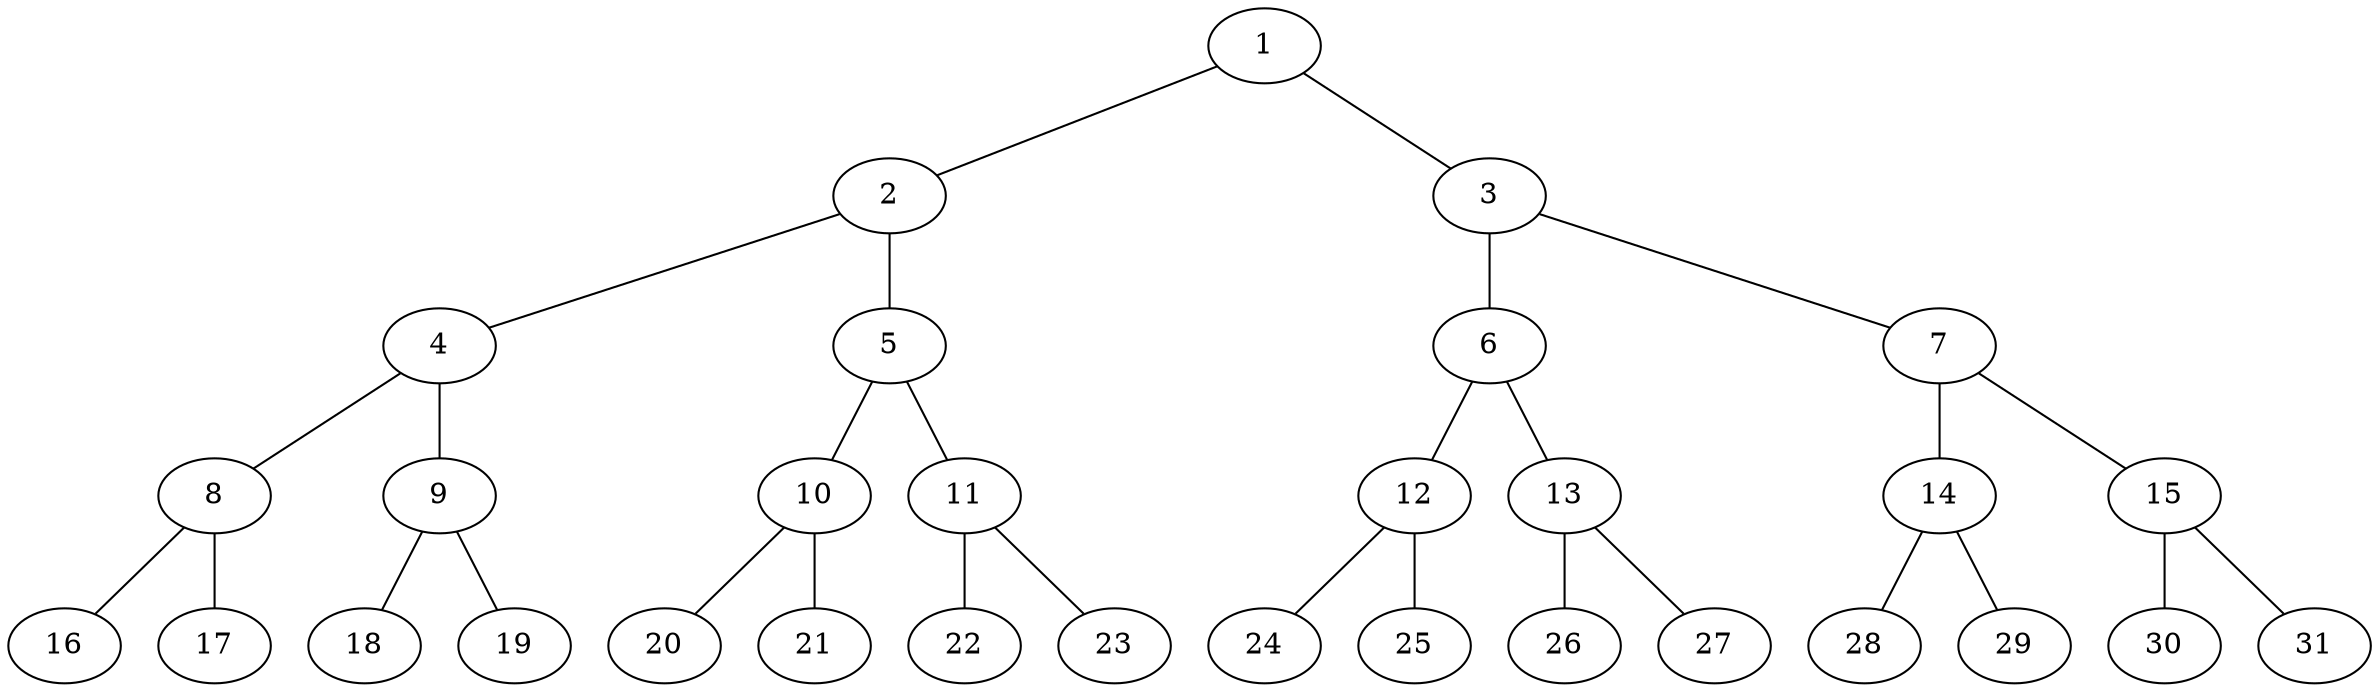 graph tree {
    n1 [label = "1"];
    n2 [label = "2"];
    n3 [label = "3"];
    n4 [label = "4"];
    n5 [label = "5"];
    n6 [label = "6"];
    n7 [label = "7"];
    n8 [label = "8"];
    n9 [label = "9"];
    n10 [label = "10"];
    n11 [label = "11"];
    n12 [label = "12"];
    n13 [label = "13"];
    n14 [label = "14"];
    n15 [label = "15"];
    n16 [label = "16"];
    n17 [label = "17"];
    n18 [label = "18"];
    n19 [label = "19"];
    n20 [label = "20"];
    n21 [label = "21"];
    n22 [label = "22"];
    n23 [label = "23"];
    n24 [label = "24"];
    n25 [label = "25"];
    n26 [label = "26"];
    n27 [label = "27"];
    n28 [label = "28"];
    n29 [label = "29"];
    n30 [label = "30"];
    n31 [label = "31"];

    n1 -- n2;
    n1 -- n3;
    n2 -- n4;
    n2 -- n5;
    n3 -- n6;
    n3 -- n7;
    n4 -- n8;
    n4 -- n9;
    n5 -- n10;
    n5 -- n11;
    n6 -- n12;
    n6 -- n13;
    n7 -- n14;
    n7 -- n15;
    n8 -- n16;
    n8 -- n17;
    n9 -- n18
    n9 -- n19
    n10 -- n20
    n10 -- n21
    n11 -- n22
    n11 -- n23
    n12 -- n24
    n12 -- n25
    n13 -- n26
    n13 -- n27
    n14 -- n28
    n14 -- n29
    n15 -- n30;
    n15 -- n31;

}